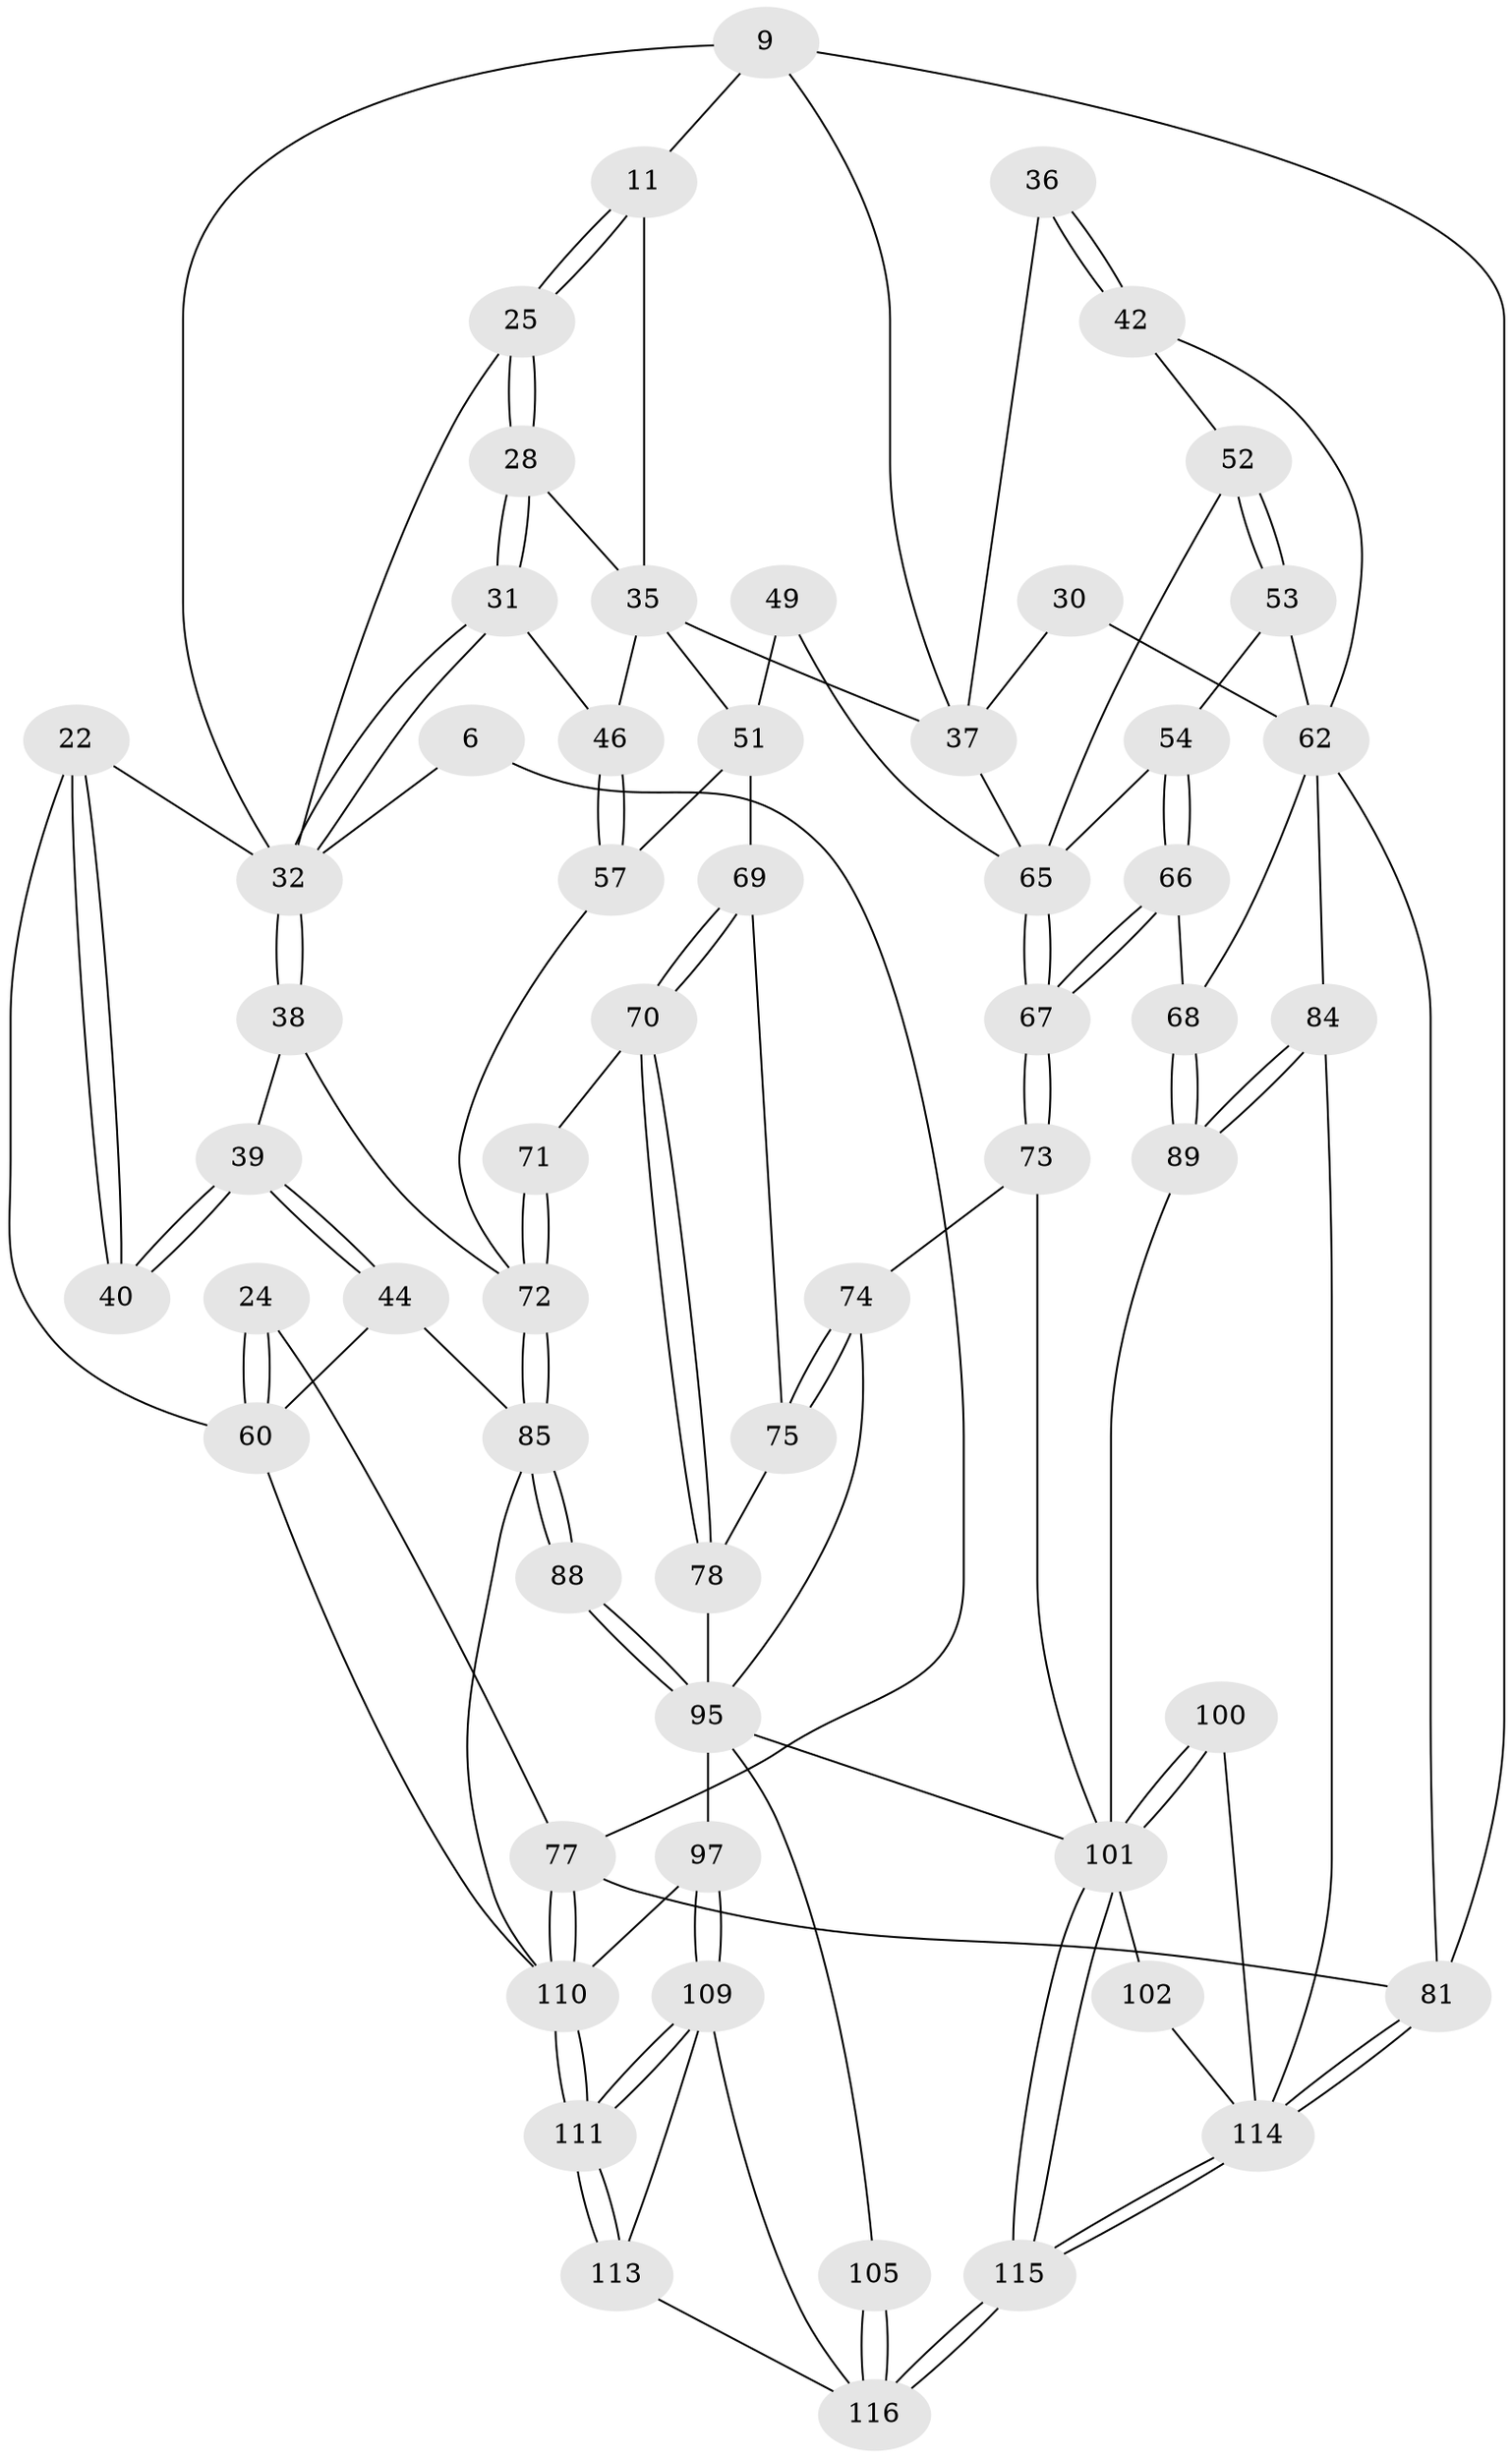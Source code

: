 // original degree distribution, {3: 0.02586206896551724, 5: 0.5258620689655172, 4: 0.22413793103448276, 6: 0.22413793103448276}
// Generated by graph-tools (version 1.1) at 2025/59/03/09/25 04:59:54]
// undirected, 58 vertices, 133 edges
graph export_dot {
graph [start="1"]
  node [color=gray90,style=filled];
  6 [pos="+0.22591026678808104+0"];
  9 [pos="+0.523938322675602+0.0320083147149249",super="+3+7"];
  11 [pos="+0.36024684235950505+0.11942153837463373",super="+10"];
  22 [pos="+0.2360452409205938+0.16152663835411302"];
  24 [pos="+0+0"];
  25 [pos="+0.3132179406346662+0.14771617143110374"];
  28 [pos="+0.40699681925451153+0.26644509629499646"];
  30 [pos="+1+0.2811513385535596",super="+18+16"];
  31 [pos="+0.25682093619117347+0.32244037323969893"];
  32 [pos="+0.23660250403078317+0.3212580825169163",super="+21+20+8"];
  35 [pos="+0.4903376549002532+0.2949486320788642",super="+34+27"];
  36 [pos="+0.7928817711668606+0.17267448643747763"];
  37 [pos="+0.6858371279111497+0.32592352248632317",super="+33+14+15+19"];
  38 [pos="+0.23335333497670957+0.3244274552737863"];
  39 [pos="+0.14551370361321014+0.3540244587943376"];
  40 [pos="+0.07126919533303333+0.2406505635340167"];
  42 [pos="+0.8079282383799928+0.324280936598548"];
  44 [pos="+0.06451192810241593+0.45777240162897054"];
  46 [pos="+0.3598975916651812+0.3816792970247132"];
  49 [pos="+0.5714488847237409+0.4416675975540154"];
  51 [pos="+0.5242969358741515+0.38962253149756293",super="+50"];
  52 [pos="+0.6962116385547789+0.334065735539515"];
  53 [pos="+0.7352532556665841+0.41790589328886724"];
  54 [pos="+0.6906395804146681+0.4515791385097308"];
  57 [pos="+0.3748915385713728+0.43447094050327867"];
  60 [pos="+0+0.4568699617629205",super="+45+23"];
  62 [pos="+0.8273793183049637+0.4317612834651985",super="+56+61"];
  65 [pos="+0.5959702776344402+0.4514662484970158",super="+55+48"];
  66 [pos="+0.7460696140717394+0.5518936893898602"];
  67 [pos="+0.6769199812966019+0.5878324017613051"];
  68 [pos="+0.8051803608165394+0.5493994763693464"];
  69 [pos="+0.533789938004181+0.4423346095913661"];
  70 [pos="+0.3893737297867597+0.5436432530847025"];
  71 [pos="+0.36527990911287406+0.541120827765132"];
  72 [pos="+0.2930586498485521+0.6032781597724555",super="+63+59"];
  73 [pos="+0.6413419833052957+0.6297054309330247"];
  74 [pos="+0.6024093257813204+0.6287722524325496"];
  75 [pos="+0.5386575981176946+0.4915521006340618"];
  77 [pos="+0+1",super="+5"];
  78 [pos="+0.4750785501430687+0.6125671589878326"];
  81 [pos="+1+1",super="+4"];
  84 [pos="+1+0.5884628995258886"];
  85 [pos="+0.254952319519458+0.6561441612356379",super="+79"];
  88 [pos="+0.26507165934367255+0.6935908923881061"];
  89 [pos="+0.8945099356501885+0.6285934741955449"];
  95 [pos="+0.2616606864775574+0.7314594049221614",super="+94+87"];
  97 [pos="+0.13087726844952352+0.8303951469402437",super="+96"];
  100 [pos="+0.7922755043319443+0.8035916541167809"];
  101 [pos="+0.6677718497660612+0.9045236245804082",super="+92+91+99"];
  102 [pos="+0.8840539094207175+0.8118278531206211"];
  105 [pos="+0.4446036163389641+0.8745069061342233"];
  109 [pos="+0.1900164673502268+0.9553728892571723",super="+108"];
  110 [pos="+0+1",super="+98+80+76"];
  111 [pos="+0.18495139362797233+1"];
  113 [pos="+0.2797627106340735+1"];
  114 [pos="+0.7297613398699667+1",super="+104+103"];
  115 [pos="+0.6996293125053894+1"];
  116 [pos="+0.5967204494124062+1",super="+112"];
  6 -- 77;
  6 -- 32;
  9 -- 37 [weight=2];
  9 -- 81;
  9 -- 11 [weight=2];
  9 -- 32;
  11 -- 25;
  11 -- 25;
  11 -- 35;
  22 -- 40;
  22 -- 40;
  22 -- 60;
  22 -- 32;
  24 -- 60 [weight=2];
  24 -- 60;
  24 -- 77;
  25 -- 28;
  25 -- 28;
  25 -- 32;
  28 -- 31;
  28 -- 31;
  28 -- 35;
  30 -- 37 [weight=2];
  30 -- 62 [weight=3];
  31 -- 32;
  31 -- 32;
  31 -- 46;
  32 -- 38;
  32 -- 38;
  35 -- 46;
  35 -- 51;
  35 -- 37 [weight=2];
  36 -- 37 [weight=2];
  36 -- 42;
  36 -- 42;
  37 -- 65;
  38 -- 39;
  38 -- 72;
  39 -- 40;
  39 -- 40;
  39 -- 44;
  39 -- 44;
  42 -- 52;
  42 -- 62;
  44 -- 60;
  44 -- 85;
  46 -- 57;
  46 -- 57;
  49 -- 65 [weight=2];
  49 -- 51;
  51 -- 57;
  51 -- 69;
  52 -- 53;
  52 -- 53;
  52 -- 65;
  53 -- 54;
  53 -- 62;
  54 -- 66;
  54 -- 66;
  54 -- 65;
  57 -- 72;
  60 -- 110;
  62 -- 68;
  62 -- 81;
  62 -- 84;
  65 -- 67;
  65 -- 67;
  66 -- 67;
  66 -- 67;
  66 -- 68;
  67 -- 73;
  67 -- 73;
  68 -- 89;
  68 -- 89;
  69 -- 70;
  69 -- 70;
  69 -- 75;
  70 -- 71;
  70 -- 78;
  70 -- 78;
  71 -- 72 [weight=2];
  71 -- 72;
  72 -- 85 [weight=2];
  72 -- 85;
  73 -- 74;
  73 -- 101;
  74 -- 75;
  74 -- 75;
  74 -- 95;
  75 -- 78;
  77 -- 110 [weight=2];
  77 -- 110;
  77 -- 81 [weight=2];
  78 -- 95;
  81 -- 114 [weight=2];
  81 -- 114;
  84 -- 89;
  84 -- 89;
  84 -- 114;
  85 -- 88;
  85 -- 88;
  85 -- 110;
  88 -- 95 [weight=2];
  88 -- 95;
  89 -- 101;
  95 -- 97;
  95 -- 105;
  95 -- 101;
  97 -- 109 [weight=2];
  97 -- 109;
  97 -- 110;
  100 -- 101 [weight=2];
  100 -- 101;
  100 -- 114;
  101 -- 115;
  101 -- 115;
  101 -- 102;
  102 -- 114 [weight=2];
  105 -- 116 [weight=2];
  105 -- 116;
  109 -- 111;
  109 -- 111;
  109 -- 116;
  109 -- 113;
  110 -- 111;
  110 -- 111;
  111 -- 113;
  111 -- 113;
  113 -- 116;
  114 -- 115;
  114 -- 115;
  115 -- 116;
  115 -- 116;
}
